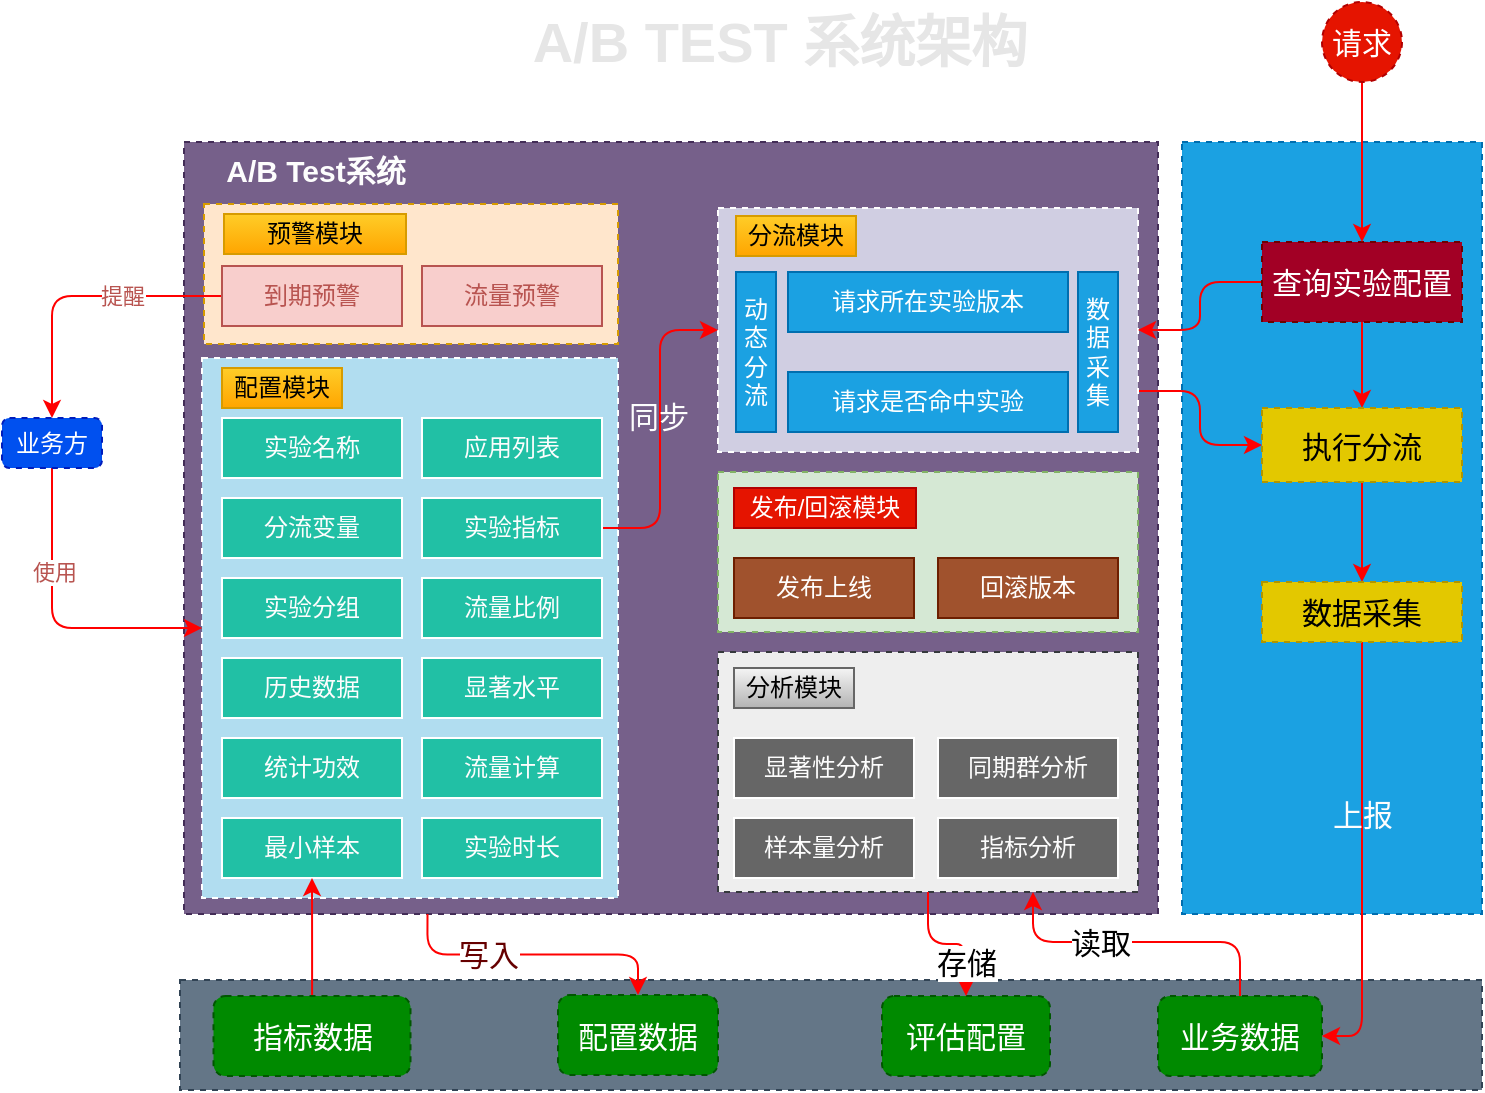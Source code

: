 <mxfile version="14.6.13" type="github">
  <diagram id="2mGwdzLx8Ha6aLXs8T1y" name="Page-1">
    <mxGraphModel dx="946" dy="614" grid="1" gridSize="10" guides="1" tooltips="1" connect="1" arrows="1" fold="1" page="1" pageScale="1" pageWidth="827" pageHeight="1169" math="0" shadow="0">
      <root>
        <mxCell id="0" />
        <mxCell id="1" parent="0" />
        <mxCell id="-Br32BE-vh_sqY5txvh9-57" value="" style="rounded=0;whiteSpace=wrap;html=1;dashed=1;sketch=0;strokeColor=#006EAF;fillColor=#1ba1e2;fontColor=#ffffff;" vertex="1" parent="1">
          <mxGeometry x="630" y="150" width="150" height="386" as="geometry" />
        </mxCell>
        <mxCell id="-Br32BE-vh_sqY5txvh9-47" value="" style="rounded=0;whiteSpace=wrap;html=1;dashed=1;sketch=0;strokeColor=#432D57;fillColor=#76608a;fontColor=#ffffff;" vertex="1" parent="1">
          <mxGeometry x="131" y="150" width="487" height="386" as="geometry" />
        </mxCell>
        <mxCell id="-Br32BE-vh_sqY5txvh9-62" style="edgeStyle=orthogonalEdgeStyle;curved=0;rounded=1;sketch=0;orthogonalLoop=1;jettySize=auto;html=1;exitX=1;exitY=0.75;exitDx=0;exitDy=0;fontSize=15;fontColor=#FDFDFD;strokeColor=#FF0000;fillColor=#21C0A5;" edge="1" parent="1" source="-Br32BE-vh_sqY5txvh9-21" target="-Br32BE-vh_sqY5txvh9-61">
          <mxGeometry relative="1" as="geometry" />
        </mxCell>
        <mxCell id="-Br32BE-vh_sqY5txvh9-21" value="" style="rounded=0;whiteSpace=wrap;html=1;dashed=1;sketch=0;fillColor=#d0cee2;strokeColor=#FFFFFF;" vertex="1" parent="1">
          <mxGeometry x="398" y="183" width="210" height="122" as="geometry" />
        </mxCell>
        <mxCell id="-Br32BE-vh_sqY5txvh9-18" value="" style="rounded=0;whiteSpace=wrap;html=1;sketch=0;fillColor=#b1ddf0;dashed=1;strokeColor=#FFFFFF;" vertex="1" parent="1">
          <mxGeometry x="140" y="258" width="208" height="270" as="geometry" />
        </mxCell>
        <mxCell id="-Br32BE-vh_sqY5txvh9-1" value="实验名称" style="rounded=0;whiteSpace=wrap;html=1;fillColor=#21C0A5;fontColor=#FDFDFD;strokeColor=#FFFFFF;" vertex="1" parent="1">
          <mxGeometry x="150" y="288" width="90" height="30" as="geometry" />
        </mxCell>
        <mxCell id="-Br32BE-vh_sqY5txvh9-2" value="实验时长" style="rounded=0;whiteSpace=wrap;html=1;fillColor=#21C0A5;fontColor=#FDFDFD;strokeColor=#FFFFFF;" vertex="1" parent="1">
          <mxGeometry x="250" y="488" width="90" height="30" as="geometry" />
        </mxCell>
        <mxCell id="-Br32BE-vh_sqY5txvh9-3" value="应用列表" style="rounded=0;whiteSpace=wrap;html=1;fillColor=#21C0A5;fontColor=#FDFDFD;strokeColor=#FFFFFF;" vertex="1" parent="1">
          <mxGeometry x="250" y="288" width="90" height="30" as="geometry" />
        </mxCell>
        <mxCell id="-Br32BE-vh_sqY5txvh9-4" value="分流变量" style="rounded=0;whiteSpace=wrap;html=1;fillColor=#21C0A5;fontColor=#FDFDFD;strokeColor=#FFFFFF;" vertex="1" parent="1">
          <mxGeometry x="150" y="328" width="90" height="30" as="geometry" />
        </mxCell>
        <mxCell id="-Br32BE-vh_sqY5txvh9-67" style="edgeStyle=orthogonalEdgeStyle;curved=0;rounded=1;sketch=0;orthogonalLoop=1;jettySize=auto;html=1;entryX=0;entryY=0.5;entryDx=0;entryDy=0;fontSize=15;fontColor=#FDFDFD;strokeColor=#FF0000;fillColor=#21C0A5;" edge="1" parent="1" source="-Br32BE-vh_sqY5txvh9-5" target="-Br32BE-vh_sqY5txvh9-21">
          <mxGeometry relative="1" as="geometry" />
        </mxCell>
        <mxCell id="-Br32BE-vh_sqY5txvh9-68" value="同步" style="edgeLabel;html=1;align=center;verticalAlign=middle;resizable=0;points=[];fontSize=15;fontColor=#FDFDFD;labelBackgroundColor=none;" vertex="1" connectable="0" parent="-Br32BE-vh_sqY5txvh9-67">
          <mxGeometry x="0.083" y="1" relative="1" as="geometry">
            <mxPoint as="offset" />
          </mxGeometry>
        </mxCell>
        <mxCell id="-Br32BE-vh_sqY5txvh9-5" value="实验指标" style="rounded=0;whiteSpace=wrap;html=1;fillColor=#21C0A5;fontColor=#FDFDFD;strokeColor=#FFFFFF;" vertex="1" parent="1">
          <mxGeometry x="250" y="328" width="90" height="30" as="geometry" />
        </mxCell>
        <mxCell id="-Br32BE-vh_sqY5txvh9-6" value="流量计算" style="rounded=0;whiteSpace=wrap;html=1;fillColor=#21C0A5;fontColor=#FDFDFD;strokeColor=#FFFFFF;" vertex="1" parent="1">
          <mxGeometry x="250" y="448" width="90" height="30" as="geometry" />
        </mxCell>
        <mxCell id="-Br32BE-vh_sqY5txvh9-7" value="流量比例" style="rounded=0;whiteSpace=wrap;html=1;fillColor=#21C0A5;fontColor=#FDFDFD;strokeColor=#FFFFFF;" vertex="1" parent="1">
          <mxGeometry x="250" y="368" width="90" height="30" as="geometry" />
        </mxCell>
        <mxCell id="-Br32BE-vh_sqY5txvh9-8" value="实验分组" style="rounded=0;whiteSpace=wrap;html=1;fillColor=#21C0A5;fontColor=#FDFDFD;strokeColor=#FFFFFF;" vertex="1" parent="1">
          <mxGeometry x="150" y="368" width="90" height="30" as="geometry" />
        </mxCell>
        <mxCell id="-Br32BE-vh_sqY5txvh9-9" value="最小样本" style="rounded=0;whiteSpace=wrap;html=1;fillColor=#21C0A5;fontColor=#FDFDFD;strokeColor=#FFFFFF;" vertex="1" parent="1">
          <mxGeometry x="150" y="488" width="90" height="30" as="geometry" />
        </mxCell>
        <mxCell id="-Br32BE-vh_sqY5txvh9-10" value="历史数据" style="rounded=0;whiteSpace=wrap;html=1;fillColor=#21C0A5;fontColor=#FDFDFD;strokeColor=#FFFFFF;" vertex="1" parent="1">
          <mxGeometry x="150" y="408" width="90" height="30" as="geometry" />
        </mxCell>
        <mxCell id="-Br32BE-vh_sqY5txvh9-11" value="显著水平" style="rounded=0;whiteSpace=wrap;html=1;fillColor=#21C0A5;fontColor=#FDFDFD;strokeColor=#FFFFFF;" vertex="1" parent="1">
          <mxGeometry x="250" y="408" width="90" height="30" as="geometry" />
        </mxCell>
        <mxCell id="-Br32BE-vh_sqY5txvh9-12" value="统计功效" style="rounded=0;whiteSpace=wrap;html=1;fillColor=#21C0A5;fontColor=#FDFDFD;strokeColor=#FFFFFF;" vertex="1" parent="1">
          <mxGeometry x="150" y="448" width="90" height="30" as="geometry" />
        </mxCell>
        <mxCell id="-Br32BE-vh_sqY5txvh9-14" value="配置模块" style="text;html=1;fillColor=#ffcd28;align=center;verticalAlign=middle;whiteSpace=wrap;rounded=0;strokeColor=#d79b00;gradientColor=#ffa500;" vertex="1" parent="1">
          <mxGeometry x="150" y="263" width="60" height="20" as="geometry" />
        </mxCell>
        <mxCell id="-Br32BE-vh_sqY5txvh9-16" value="请求所在实验版本" style="rounded=0;whiteSpace=wrap;html=1;fillColor=#1ba1e2;strokeColor=#006EAF;fontColor=#ffffff;" vertex="1" parent="1">
          <mxGeometry x="433" y="215" width="140" height="30" as="geometry" />
        </mxCell>
        <mxCell id="-Br32BE-vh_sqY5txvh9-17" value="请求是否命中实验" style="rounded=0;whiteSpace=wrap;html=1;fillColor=#1ba1e2;strokeColor=#006EAF;fontColor=#ffffff;" vertex="1" parent="1">
          <mxGeometry x="433" y="265" width="140" height="30" as="geometry" />
        </mxCell>
        <mxCell id="-Br32BE-vh_sqY5txvh9-19" value="动态分流" style="rounded=0;whiteSpace=wrap;html=1;fillColor=#1ba1e2;strokeColor=#006EAF;fontColor=#ffffff;" vertex="1" parent="1">
          <mxGeometry x="407" y="215" width="20" height="80" as="geometry" />
        </mxCell>
        <mxCell id="-Br32BE-vh_sqY5txvh9-20" value="数据采集" style="rounded=0;whiteSpace=wrap;html=1;fillColor=#1ba1e2;strokeColor=#006EAF;fontColor=#ffffff;" vertex="1" parent="1">
          <mxGeometry x="578" y="215" width="20" height="80" as="geometry" />
        </mxCell>
        <mxCell id="-Br32BE-vh_sqY5txvh9-22" value="分流模块" style="text;html=1;fillColor=#ffcd28;align=center;verticalAlign=middle;whiteSpace=wrap;rounded=0;strokeColor=#d79b00;gradientColor=#ffa500;" vertex="1" parent="1">
          <mxGeometry x="407" y="187" width="60" height="20" as="geometry" />
        </mxCell>
        <mxCell id="-Br32BE-vh_sqY5txvh9-23" value="" style="rounded=0;whiteSpace=wrap;html=1;dashed=1;sketch=0;strokeColor=#36393d;fillColor=#eeeeee;" vertex="1" parent="1">
          <mxGeometry x="398" y="405" width="210" height="120" as="geometry" />
        </mxCell>
        <mxCell id="-Br32BE-vh_sqY5txvh9-24" value="分析模块" style="text;html=1;fillColor=#f5f5f5;align=center;verticalAlign=middle;whiteSpace=wrap;rounded=0;strokeColor=#666666;gradientColor=#b3b3b3;" vertex="1" parent="1">
          <mxGeometry x="406" y="413" width="60" height="20" as="geometry" />
        </mxCell>
        <mxCell id="-Br32BE-vh_sqY5txvh9-25" value="显著性分析" style="rounded=0;whiteSpace=wrap;html=1;fontColor=#FDFDFD;strokeColor=#FFFFFF;fillColor=#666666;" vertex="1" parent="1">
          <mxGeometry x="406" y="448" width="90" height="30" as="geometry" />
        </mxCell>
        <mxCell id="-Br32BE-vh_sqY5txvh9-26" value="同期群分析" style="rounded=0;whiteSpace=wrap;html=1;fontColor=#FDFDFD;strokeColor=#FFFFFF;fillColor=#666666;" vertex="1" parent="1">
          <mxGeometry x="508" y="448" width="90" height="30" as="geometry" />
        </mxCell>
        <mxCell id="-Br32BE-vh_sqY5txvh9-27" value="样本量分析" style="rounded=0;whiteSpace=wrap;html=1;fontColor=#FDFDFD;strokeColor=#FFFFFF;fillColor=#666666;" vertex="1" parent="1">
          <mxGeometry x="406" y="488" width="90" height="30" as="geometry" />
        </mxCell>
        <mxCell id="-Br32BE-vh_sqY5txvh9-28" value="指标分析" style="rounded=0;whiteSpace=wrap;html=1;fontColor=#FDFDFD;strokeColor=#FFFFFF;fillColor=#666666;" vertex="1" parent="1">
          <mxGeometry x="508" y="488" width="90" height="30" as="geometry" />
        </mxCell>
        <mxCell id="-Br32BE-vh_sqY5txvh9-29" value="" style="rounded=0;whiteSpace=wrap;html=1;dashed=1;sketch=0;strokeColor=#82b366;fillColor=#d5e8d4;" vertex="1" parent="1">
          <mxGeometry x="398" y="315" width="210" height="80" as="geometry" />
        </mxCell>
        <mxCell id="-Br32BE-vh_sqY5txvh9-30" value="发布/回滚模块" style="text;html=1;fillColor=#e51400;align=center;verticalAlign=middle;whiteSpace=wrap;rounded=0;strokeColor=#B20000;fontColor=#ffffff;" vertex="1" parent="1">
          <mxGeometry x="406" y="323" width="91" height="20" as="geometry" />
        </mxCell>
        <mxCell id="-Br32BE-vh_sqY5txvh9-31" value="发布上线" style="rounded=0;whiteSpace=wrap;html=1;fontColor=#ffffff;strokeColor=#6D1F00;fillColor=#a0522d;" vertex="1" parent="1">
          <mxGeometry x="406" y="358" width="90" height="30" as="geometry" />
        </mxCell>
        <mxCell id="-Br32BE-vh_sqY5txvh9-32" value="回滚版本" style="rounded=0;whiteSpace=wrap;html=1;fontColor=#ffffff;strokeColor=#6D1F00;fillColor=#a0522d;" vertex="1" parent="1">
          <mxGeometry x="508" y="358" width="90" height="30" as="geometry" />
        </mxCell>
        <mxCell id="-Br32BE-vh_sqY5txvh9-35" value="" style="rounded=0;whiteSpace=wrap;html=1;dashed=1;sketch=0;strokeColor=#d79b00;fillColor=#ffe6cc;" vertex="1" parent="1">
          <mxGeometry x="141" y="181" width="207" height="70" as="geometry" />
        </mxCell>
        <mxCell id="-Br32BE-vh_sqY5txvh9-36" value="预警模块" style="text;html=1;fillColor=#ffcd28;align=center;verticalAlign=middle;whiteSpace=wrap;rounded=0;strokeColor=#d79b00;gradientColor=#ffa500;" vertex="1" parent="1">
          <mxGeometry x="151" y="186" width="91" height="20" as="geometry" />
        </mxCell>
        <mxCell id="-Br32BE-vh_sqY5txvh9-42" style="edgeStyle=orthogonalEdgeStyle;curved=0;rounded=1;sketch=0;orthogonalLoop=1;jettySize=auto;html=1;entryX=0.5;entryY=0;entryDx=0;entryDy=0;fontColor=#B85450;strokeColor=#FF0000;" edge="1" parent="1" source="-Br32BE-vh_sqY5txvh9-37" target="-Br32BE-vh_sqY5txvh9-41">
          <mxGeometry relative="1" as="geometry" />
        </mxCell>
        <mxCell id="-Br32BE-vh_sqY5txvh9-44" value="提醒" style="edgeLabel;html=1;align=center;verticalAlign=middle;resizable=0;points=[];fontColor=#B85450;" vertex="1" connectable="0" parent="-Br32BE-vh_sqY5txvh9-42">
          <mxGeometry x="-0.315" relative="1" as="geometry">
            <mxPoint as="offset" />
          </mxGeometry>
        </mxCell>
        <mxCell id="-Br32BE-vh_sqY5txvh9-37" value="到期预警" style="rounded=0;whiteSpace=wrap;html=1;fillColor=#f8cecc;strokeColor=#b85450;fontColor=#B85450;" vertex="1" parent="1">
          <mxGeometry x="150" y="212" width="90" height="30" as="geometry" />
        </mxCell>
        <mxCell id="-Br32BE-vh_sqY5txvh9-38" value="流量预警" style="rounded=0;whiteSpace=wrap;html=1;fillColor=#f8cecc;strokeColor=#b85450;fontColor=#B85450;" vertex="1" parent="1">
          <mxGeometry x="250" y="212" width="90" height="30" as="geometry" />
        </mxCell>
        <mxCell id="-Br32BE-vh_sqY5txvh9-40" value="" style="rounded=0;whiteSpace=wrap;html=1;dashed=1;sketch=0;fontColor=#ffffff;strokeColor=#314354;fillColor=#647687;" vertex="1" parent="1">
          <mxGeometry x="129" y="569" width="651" height="55" as="geometry" />
        </mxCell>
        <mxCell id="-Br32BE-vh_sqY5txvh9-43" style="edgeStyle=orthogonalEdgeStyle;curved=0;rounded=1;sketch=0;orthogonalLoop=1;jettySize=auto;html=1;fontColor=#B85450;exitX=0.5;exitY=1;exitDx=0;exitDy=0;strokeColor=#FF0000;" edge="1" parent="1" source="-Br32BE-vh_sqY5txvh9-41" target="-Br32BE-vh_sqY5txvh9-18">
          <mxGeometry relative="1" as="geometry" />
        </mxCell>
        <mxCell id="-Br32BE-vh_sqY5txvh9-45" value="使用" style="edgeLabel;html=1;align=center;verticalAlign=middle;resizable=0;points=[];fontColor=#B85450;" vertex="1" connectable="0" parent="-Br32BE-vh_sqY5txvh9-43">
          <mxGeometry x="-0.329" y="1" relative="1" as="geometry">
            <mxPoint as="offset" />
          </mxGeometry>
        </mxCell>
        <mxCell id="-Br32BE-vh_sqY5txvh9-41" value="业务方" style="rounded=1;whiteSpace=wrap;html=1;dashed=1;sketch=0;strokeColor=#001DBC;fillColor=#0050ef;fontColor=#ffffff;" vertex="1" parent="1">
          <mxGeometry x="40" y="288" width="50" height="25" as="geometry" />
        </mxCell>
        <mxCell id="-Br32BE-vh_sqY5txvh9-48" value="A/B Test系统" style="text;html=1;strokeColor=none;fillColor=none;align=center;verticalAlign=middle;whiteSpace=wrap;rounded=0;dashed=1;sketch=0;fontColor=#FDFDFD;fontStyle=1;fontSize=15;" vertex="1" parent="1">
          <mxGeometry x="141.5" y="154" width="110" height="20" as="geometry" />
        </mxCell>
        <mxCell id="-Br32BE-vh_sqY5txvh9-75" style="edgeStyle=orthogonalEdgeStyle;curved=0;rounded=1;sketch=0;orthogonalLoop=1;jettySize=auto;html=1;entryX=0.5;entryY=1;entryDx=0;entryDy=0;fontSize=15;fontColor=#FDFDFD;strokeColor=#FF0000;fillColor=#21C0A5;" edge="1" parent="1" source="-Br32BE-vh_sqY5txvh9-49" target="-Br32BE-vh_sqY5txvh9-9">
          <mxGeometry relative="1" as="geometry" />
        </mxCell>
        <mxCell id="-Br32BE-vh_sqY5txvh9-49" value="指标数据" style="rounded=1;whiteSpace=wrap;html=1;dashed=1;sketch=0;fontSize=15;strokeColor=#005700;fillColor=#008a00;fontColor=#ffffff;" vertex="1" parent="1">
          <mxGeometry x="145.75" y="577" width="98.5" height="40" as="geometry" />
        </mxCell>
        <mxCell id="-Br32BE-vh_sqY5txvh9-50" value="配置数据" style="rounded=1;whiteSpace=wrap;html=1;dashed=1;sketch=0;fontSize=15;strokeColor=#005700;fillColor=#008a00;fontColor=#ffffff;" vertex="1" parent="1">
          <mxGeometry x="318" y="576.5" width="80" height="40" as="geometry" />
        </mxCell>
        <mxCell id="-Br32BE-vh_sqY5txvh9-51" value="评估配置" style="rounded=1;whiteSpace=wrap;html=1;dashed=1;sketch=0;fontSize=15;strokeColor=#005700;fillColor=#008a00;fontColor=#ffffff;" vertex="1" parent="1">
          <mxGeometry x="480" y="577" width="84" height="40" as="geometry" />
        </mxCell>
        <mxCell id="-Br32BE-vh_sqY5txvh9-69" style="edgeStyle=orthogonalEdgeStyle;curved=0;rounded=1;sketch=0;orthogonalLoop=1;jettySize=auto;html=1;entryX=0.75;entryY=1;entryDx=0;entryDy=0;fontSize=15;fontColor=#FDFDFD;strokeColor=#FF0000;fillColor=#21C0A5;" edge="1" parent="1" source="-Br32BE-vh_sqY5txvh9-52" target="-Br32BE-vh_sqY5txvh9-23">
          <mxGeometry relative="1" as="geometry">
            <Array as="points">
              <mxPoint x="659" y="550" />
              <mxPoint x="556" y="550" />
            </Array>
          </mxGeometry>
        </mxCell>
        <mxCell id="-Br32BE-vh_sqY5txvh9-71" value="&lt;font color=&quot;#000000&quot;&gt;读取&lt;/font&gt;" style="edgeLabel;html=1;align=center;verticalAlign=middle;resizable=0;points=[];fontSize=15;fontColor=#FDFDFD;" vertex="1" connectable="0" parent="-Br32BE-vh_sqY5txvh9-69">
          <mxGeometry x="0.254" relative="1" as="geometry">
            <mxPoint as="offset" />
          </mxGeometry>
        </mxCell>
        <mxCell id="-Br32BE-vh_sqY5txvh9-52" value="业务数据" style="rounded=1;whiteSpace=wrap;html=1;dashed=1;sketch=0;fontSize=15;strokeColor=#005700;fillColor=#008a00;fontColor=#ffffff;" vertex="1" parent="1">
          <mxGeometry x="618" y="577" width="82" height="40" as="geometry" />
        </mxCell>
        <mxCell id="-Br32BE-vh_sqY5txvh9-59" style="edgeStyle=orthogonalEdgeStyle;curved=0;rounded=1;sketch=0;orthogonalLoop=1;jettySize=auto;html=1;exitX=0;exitY=0.5;exitDx=0;exitDy=0;entryX=1;entryY=0.5;entryDx=0;entryDy=0;fontSize=15;fontColor=#FDFDFD;strokeColor=#FF0000;fillColor=#21C0A5;" edge="1" parent="1" source="-Br32BE-vh_sqY5txvh9-58" target="-Br32BE-vh_sqY5txvh9-21">
          <mxGeometry relative="1" as="geometry" />
        </mxCell>
        <mxCell id="-Br32BE-vh_sqY5txvh9-66" style="edgeStyle=orthogonalEdgeStyle;curved=0;rounded=1;sketch=0;orthogonalLoop=1;jettySize=auto;html=1;fontSize=15;fontColor=#FDFDFD;strokeColor=#FF0000;fillColor=#21C0A5;" edge="1" parent="1" source="-Br32BE-vh_sqY5txvh9-58" target="-Br32BE-vh_sqY5txvh9-61">
          <mxGeometry relative="1" as="geometry" />
        </mxCell>
        <mxCell id="-Br32BE-vh_sqY5txvh9-58" value="查询实验配置" style="rounded=0;whiteSpace=wrap;html=1;dashed=1;sketch=0;fontSize=15;fontColor=#ffffff;strokeColor=#6F0000;fillColor=#a20025;" vertex="1" parent="1">
          <mxGeometry x="670" y="200" width="100" height="40" as="geometry" />
        </mxCell>
        <mxCell id="-Br32BE-vh_sqY5txvh9-65" style="edgeStyle=orthogonalEdgeStyle;curved=0;rounded=1;sketch=0;orthogonalLoop=1;jettySize=auto;html=1;fontSize=15;fontColor=#FDFDFD;strokeColor=#FF0000;fillColor=#21C0A5;" edge="1" parent="1" source="-Br32BE-vh_sqY5txvh9-61" target="-Br32BE-vh_sqY5txvh9-63">
          <mxGeometry relative="1" as="geometry" />
        </mxCell>
        <mxCell id="-Br32BE-vh_sqY5txvh9-61" value="执行分流" style="rounded=0;whiteSpace=wrap;html=1;dashed=1;sketch=0;fontSize=15;fontColor=#000000;strokeColor=#B09500;fillColor=#e3c800;" vertex="1" parent="1">
          <mxGeometry x="670" y="283" width="100" height="37" as="geometry" />
        </mxCell>
        <mxCell id="-Br32BE-vh_sqY5txvh9-64" style="edgeStyle=orthogonalEdgeStyle;curved=0;rounded=1;sketch=0;orthogonalLoop=1;jettySize=auto;html=1;entryX=1;entryY=0.5;entryDx=0;entryDy=0;fontSize=15;fontColor=#FDFDFD;strokeColor=#FF0000;fillColor=#21C0A5;exitX=0.5;exitY=1;exitDx=0;exitDy=0;" edge="1" parent="1" source="-Br32BE-vh_sqY5txvh9-63" target="-Br32BE-vh_sqY5txvh9-52">
          <mxGeometry relative="1" as="geometry" />
        </mxCell>
        <mxCell id="-Br32BE-vh_sqY5txvh9-70" value="上报" style="edgeLabel;html=1;align=center;verticalAlign=middle;resizable=0;points=[];fontSize=15;fontColor=#FDFDFD;labelBackgroundColor=none;" vertex="1" connectable="0" parent="-Br32BE-vh_sqY5txvh9-64">
          <mxGeometry x="-0.21" relative="1" as="geometry">
            <mxPoint as="offset" />
          </mxGeometry>
        </mxCell>
        <mxCell id="-Br32BE-vh_sqY5txvh9-63" value="数据采集" style="rounded=0;whiteSpace=wrap;html=1;dashed=1;sketch=0;fontSize=15;fontColor=#000000;strokeColor=#B09500;fillColor=#e3c800;" vertex="1" parent="1">
          <mxGeometry x="670" y="370" width="100" height="30" as="geometry" />
        </mxCell>
        <mxCell id="-Br32BE-vh_sqY5txvh9-56" style="edgeStyle=orthogonalEdgeStyle;curved=0;rounded=1;sketch=0;orthogonalLoop=1;jettySize=auto;html=1;fontSize=15;fontColor=#FDFDFD;strokeColor=#FF0000;fillColor=#21C0A5;" edge="1" parent="1" source="-Br32BE-vh_sqY5txvh9-23" target="-Br32BE-vh_sqY5txvh9-51">
          <mxGeometry relative="1" as="geometry" />
        </mxCell>
        <mxCell id="-Br32BE-vh_sqY5txvh9-72" value="&lt;font color=&quot;#000000&quot;&gt;存储&lt;/font&gt;" style="edgeLabel;html=1;align=center;verticalAlign=middle;resizable=0;points=[];fontSize=15;fontColor=#FDFDFD;" vertex="1" connectable="0" parent="-Br32BE-vh_sqY5txvh9-56">
          <mxGeometry x="-0.458" y="2" relative="1" as="geometry">
            <mxPoint x="17" y="16" as="offset" />
          </mxGeometry>
        </mxCell>
        <mxCell id="-Br32BE-vh_sqY5txvh9-73" style="edgeStyle=orthogonalEdgeStyle;curved=0;rounded=1;sketch=0;orthogonalLoop=1;jettySize=auto;html=1;exitX=0.25;exitY=1;exitDx=0;exitDy=0;entryX=0.5;entryY=0;entryDx=0;entryDy=0;fontSize=15;fontColor=#FDFDFD;strokeColor=#FF0000;fillColor=#21C0A5;" edge="1" parent="1" source="-Br32BE-vh_sqY5txvh9-47" target="-Br32BE-vh_sqY5txvh9-50">
          <mxGeometry relative="1" as="geometry" />
        </mxCell>
        <mxCell id="-Br32BE-vh_sqY5txvh9-74" value="&lt;font color=&quot;#660000&quot;&gt;写入&lt;/font&gt;" style="edgeLabel;html=1;align=center;verticalAlign=middle;resizable=0;points=[];fontSize=15;fontColor=#FDFDFD;" vertex="1" connectable="0" parent="-Br32BE-vh_sqY5txvh9-73">
          <mxGeometry x="-0.328" y="1" relative="1" as="geometry">
            <mxPoint x="1" as="offset" />
          </mxGeometry>
        </mxCell>
        <mxCell id="-Br32BE-vh_sqY5txvh9-77" style="edgeStyle=orthogonalEdgeStyle;curved=0;rounded=1;sketch=0;orthogonalLoop=1;jettySize=auto;html=1;fontSize=15;fontColor=#FDFDFD;strokeColor=#FF0000;fillColor=#21C0A5;" edge="1" parent="1" source="-Br32BE-vh_sqY5txvh9-76" target="-Br32BE-vh_sqY5txvh9-58">
          <mxGeometry relative="1" as="geometry" />
        </mxCell>
        <mxCell id="-Br32BE-vh_sqY5txvh9-76" value="请求" style="ellipse;whiteSpace=wrap;html=1;aspect=fixed;rounded=0;dashed=1;labelBackgroundColor=none;sketch=0;fontSize=15;fontColor=#ffffff;strokeColor=#B20000;fillColor=#e51400;" vertex="1" parent="1">
          <mxGeometry x="700" y="80" width="40" height="40" as="geometry" />
        </mxCell>
        <mxCell id="-Br32BE-vh_sqY5txvh9-79" value="&lt;font color=&quot;#e6e6e6&quot;&gt;A/B TEST 系统架构&lt;/font&gt;" style="text;html=1;strokeColor=none;align=center;verticalAlign=middle;whiteSpace=wrap;rounded=0;dashed=1;labelBackgroundColor=none;sketch=0;fontSize=28;fontColor=#660000;fontStyle=1" vertex="1" parent="1">
          <mxGeometry x="294" y="90" width="270" height="20" as="geometry" />
        </mxCell>
      </root>
    </mxGraphModel>
  </diagram>
</mxfile>
